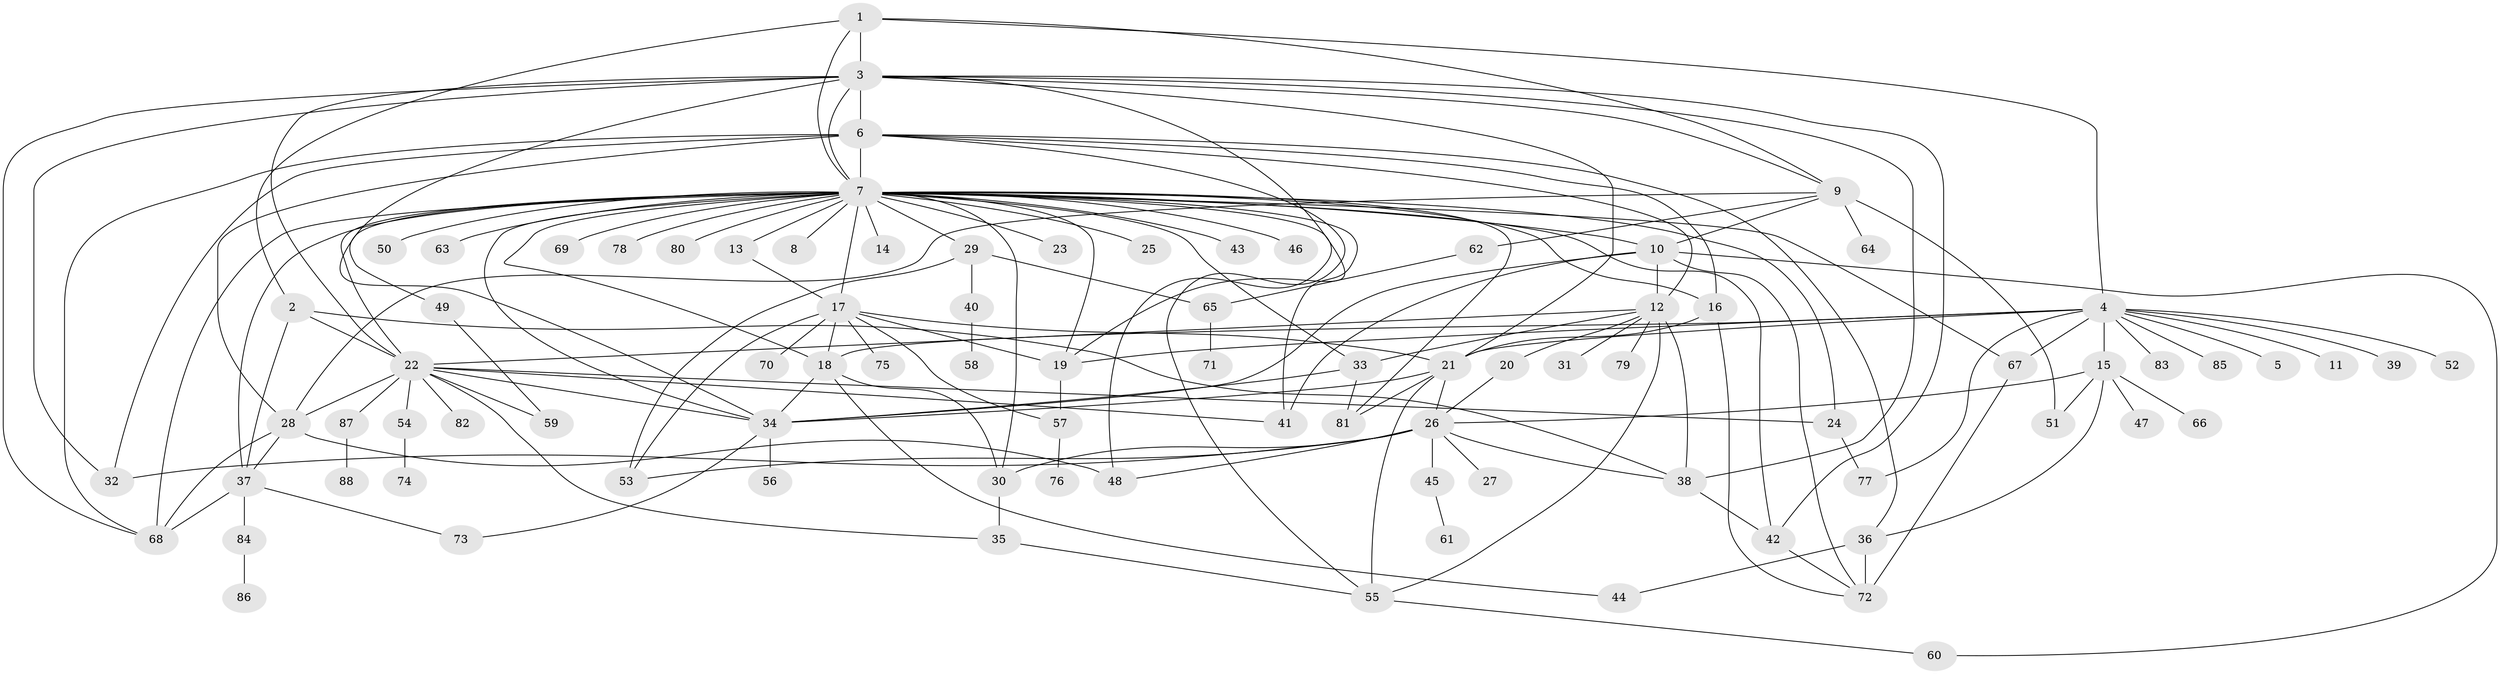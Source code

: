 // original degree distribution, {6: 0.0273972602739726, 5: 0.03424657534246575, 13: 0.0136986301369863, 15: 0.00684931506849315, 1: 0.3835616438356164, 39: 0.00684931506849315, 10: 0.0136986301369863, 11: 0.0136986301369863, 3: 0.1095890410958904, 7: 0.03424657534246575, 9: 0.00684931506849315, 2: 0.273972602739726, 17: 0.00684931506849315, 4: 0.0684931506849315}
// Generated by graph-tools (version 1.1) at 2025/50/03/04/25 22:50:32]
// undirected, 88 vertices, 158 edges
graph export_dot {
  node [color=gray90,style=filled];
  1;
  2;
  3;
  4;
  5;
  6;
  7;
  8;
  9;
  10;
  11;
  12;
  13;
  14;
  15;
  16;
  17;
  18;
  19;
  20;
  21;
  22;
  23;
  24;
  25;
  26;
  27;
  28;
  29;
  30;
  31;
  32;
  33;
  34;
  35;
  36;
  37;
  38;
  39;
  40;
  41;
  42;
  43;
  44;
  45;
  46;
  47;
  48;
  49;
  50;
  51;
  52;
  53;
  54;
  55;
  56;
  57;
  58;
  59;
  60;
  61;
  62;
  63;
  64;
  65;
  66;
  67;
  68;
  69;
  70;
  71;
  72;
  73;
  74;
  75;
  76;
  77;
  78;
  79;
  80;
  81;
  82;
  83;
  84;
  85;
  86;
  87;
  88;
  1 -- 2 [weight=1.0];
  1 -- 3 [weight=1.0];
  1 -- 4 [weight=1.0];
  1 -- 7 [weight=1.0];
  1 -- 9 [weight=1.0];
  2 -- 22 [weight=1.0];
  2 -- 37 [weight=1.0];
  2 -- 38 [weight=1.0];
  3 -- 6 [weight=1.0];
  3 -- 7 [weight=1.0];
  3 -- 9 [weight=1.0];
  3 -- 19 [weight=1.0];
  3 -- 21 [weight=1.0];
  3 -- 22 [weight=1.0];
  3 -- 32 [weight=1.0];
  3 -- 34 [weight=1.0];
  3 -- 38 [weight=1.0];
  3 -- 42 [weight=1.0];
  3 -- 68 [weight=1.0];
  4 -- 5 [weight=1.0];
  4 -- 11 [weight=1.0];
  4 -- 15 [weight=1.0];
  4 -- 18 [weight=1.0];
  4 -- 19 [weight=1.0];
  4 -- 21 [weight=1.0];
  4 -- 39 [weight=1.0];
  4 -- 52 [weight=1.0];
  4 -- 67 [weight=1.0];
  4 -- 77 [weight=1.0];
  4 -- 83 [weight=1.0];
  4 -- 85 [weight=1.0];
  6 -- 7 [weight=1.0];
  6 -- 12 [weight=1.0];
  6 -- 16 [weight=1.0];
  6 -- 28 [weight=4.0];
  6 -- 32 [weight=1.0];
  6 -- 36 [weight=1.0];
  6 -- 55 [weight=1.0];
  6 -- 68 [weight=1.0];
  7 -- 8 [weight=1.0];
  7 -- 10 [weight=1.0];
  7 -- 13 [weight=1.0];
  7 -- 14 [weight=1.0];
  7 -- 16 [weight=1.0];
  7 -- 17 [weight=1.0];
  7 -- 18 [weight=2.0];
  7 -- 19 [weight=1.0];
  7 -- 22 [weight=1.0];
  7 -- 23 [weight=1.0];
  7 -- 24 [weight=1.0];
  7 -- 25 [weight=1.0];
  7 -- 29 [weight=1.0];
  7 -- 30 [weight=1.0];
  7 -- 33 [weight=1.0];
  7 -- 34 [weight=1.0];
  7 -- 37 [weight=1.0];
  7 -- 41 [weight=1.0];
  7 -- 42 [weight=1.0];
  7 -- 43 [weight=1.0];
  7 -- 46 [weight=1.0];
  7 -- 48 [weight=1.0];
  7 -- 49 [weight=1.0];
  7 -- 50 [weight=1.0];
  7 -- 63 [weight=1.0];
  7 -- 67 [weight=1.0];
  7 -- 68 [weight=1.0];
  7 -- 69 [weight=1.0];
  7 -- 78 [weight=1.0];
  7 -- 80 [weight=1.0];
  7 -- 81 [weight=1.0];
  9 -- 10 [weight=1.0];
  9 -- 28 [weight=1.0];
  9 -- 51 [weight=1.0];
  9 -- 62 [weight=1.0];
  9 -- 64 [weight=1.0];
  10 -- 12 [weight=1.0];
  10 -- 34 [weight=1.0];
  10 -- 41 [weight=3.0];
  10 -- 60 [weight=1.0];
  10 -- 72 [weight=1.0];
  12 -- 20 [weight=1.0];
  12 -- 22 [weight=1.0];
  12 -- 31 [weight=1.0];
  12 -- 33 [weight=1.0];
  12 -- 38 [weight=1.0];
  12 -- 55 [weight=1.0];
  12 -- 79 [weight=1.0];
  13 -- 17 [weight=1.0];
  15 -- 26 [weight=1.0];
  15 -- 36 [weight=1.0];
  15 -- 47 [weight=1.0];
  15 -- 51 [weight=1.0];
  15 -- 66 [weight=1.0];
  16 -- 21 [weight=1.0];
  16 -- 72 [weight=1.0];
  17 -- 18 [weight=1.0];
  17 -- 19 [weight=1.0];
  17 -- 21 [weight=1.0];
  17 -- 53 [weight=1.0];
  17 -- 57 [weight=1.0];
  17 -- 70 [weight=1.0];
  17 -- 75 [weight=1.0];
  18 -- 30 [weight=1.0];
  18 -- 34 [weight=1.0];
  18 -- 44 [weight=1.0];
  19 -- 57 [weight=2.0];
  20 -- 26 [weight=1.0];
  21 -- 26 [weight=1.0];
  21 -- 34 [weight=1.0];
  21 -- 55 [weight=1.0];
  21 -- 81 [weight=1.0];
  22 -- 24 [weight=1.0];
  22 -- 28 [weight=4.0];
  22 -- 34 [weight=1.0];
  22 -- 35 [weight=1.0];
  22 -- 41 [weight=1.0];
  22 -- 54 [weight=1.0];
  22 -- 59 [weight=1.0];
  22 -- 82 [weight=1.0];
  22 -- 87 [weight=1.0];
  24 -- 77 [weight=1.0];
  26 -- 27 [weight=1.0];
  26 -- 30 [weight=1.0];
  26 -- 32 [weight=1.0];
  26 -- 38 [weight=1.0];
  26 -- 45 [weight=1.0];
  26 -- 48 [weight=1.0];
  26 -- 53 [weight=1.0];
  28 -- 37 [weight=1.0];
  28 -- 48 [weight=1.0];
  28 -- 68 [weight=1.0];
  29 -- 40 [weight=1.0];
  29 -- 53 [weight=1.0];
  29 -- 65 [weight=1.0];
  30 -- 35 [weight=1.0];
  33 -- 34 [weight=1.0];
  33 -- 81 [weight=1.0];
  34 -- 56 [weight=3.0];
  34 -- 73 [weight=1.0];
  35 -- 55 [weight=1.0];
  36 -- 44 [weight=1.0];
  36 -- 72 [weight=4.0];
  37 -- 68 [weight=1.0];
  37 -- 73 [weight=1.0];
  37 -- 84 [weight=1.0];
  38 -- 42 [weight=2.0];
  40 -- 58 [weight=1.0];
  42 -- 72 [weight=1.0];
  45 -- 61 [weight=1.0];
  49 -- 59 [weight=1.0];
  54 -- 74 [weight=1.0];
  55 -- 60 [weight=1.0];
  57 -- 76 [weight=1.0];
  62 -- 65 [weight=1.0];
  65 -- 71 [weight=1.0];
  67 -- 72 [weight=1.0];
  84 -- 86 [weight=1.0];
  87 -- 88 [weight=1.0];
}
